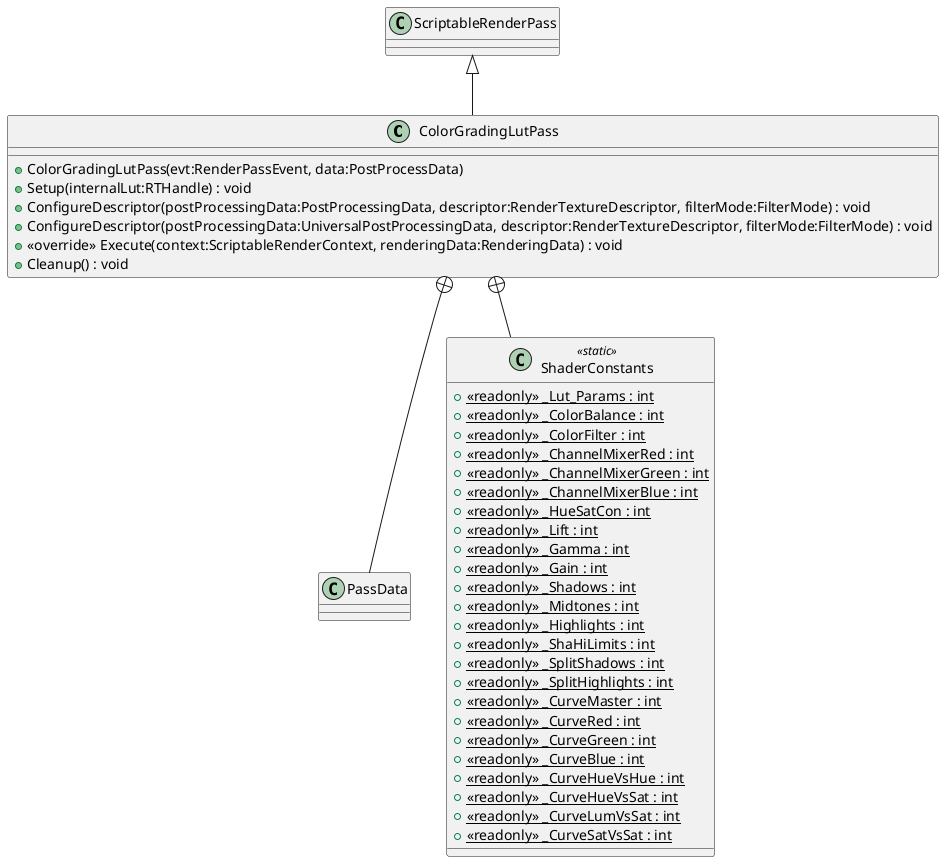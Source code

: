 @startuml
class ColorGradingLutPass {
    + ColorGradingLutPass(evt:RenderPassEvent, data:PostProcessData)
    + Setup(internalLut:RTHandle) : void
    + ConfigureDescriptor(postProcessingData:PostProcessingData, descriptor:RenderTextureDescriptor, filterMode:FilterMode) : void
    + ConfigureDescriptor(postProcessingData:UniversalPostProcessingData, descriptor:RenderTextureDescriptor, filterMode:FilterMode) : void
    + <<override>> Execute(context:ScriptableRenderContext, renderingData:RenderingData) : void
    + Cleanup() : void
}
class PassData {
}
class ShaderConstants <<static>> {
    + {static} <<readonly>> _Lut_Params : int
    + {static} <<readonly>> _ColorBalance : int
    + {static} <<readonly>> _ColorFilter : int
    + {static} <<readonly>> _ChannelMixerRed : int
    + {static} <<readonly>> _ChannelMixerGreen : int
    + {static} <<readonly>> _ChannelMixerBlue : int
    + {static} <<readonly>> _HueSatCon : int
    + {static} <<readonly>> _Lift : int
    + {static} <<readonly>> _Gamma : int
    + {static} <<readonly>> _Gain : int
    + {static} <<readonly>> _Shadows : int
    + {static} <<readonly>> _Midtones : int
    + {static} <<readonly>> _Highlights : int
    + {static} <<readonly>> _ShaHiLimits : int
    + {static} <<readonly>> _SplitShadows : int
    + {static} <<readonly>> _SplitHighlights : int
    + {static} <<readonly>> _CurveMaster : int
    + {static} <<readonly>> _CurveRed : int
    + {static} <<readonly>> _CurveGreen : int
    + {static} <<readonly>> _CurveBlue : int
    + {static} <<readonly>> _CurveHueVsHue : int
    + {static} <<readonly>> _CurveHueVsSat : int
    + {static} <<readonly>> _CurveLumVsSat : int
    + {static} <<readonly>> _CurveSatVsSat : int
}
ScriptableRenderPass <|-- ColorGradingLutPass
ColorGradingLutPass +-- PassData
ColorGradingLutPass +-- ShaderConstants
@enduml
